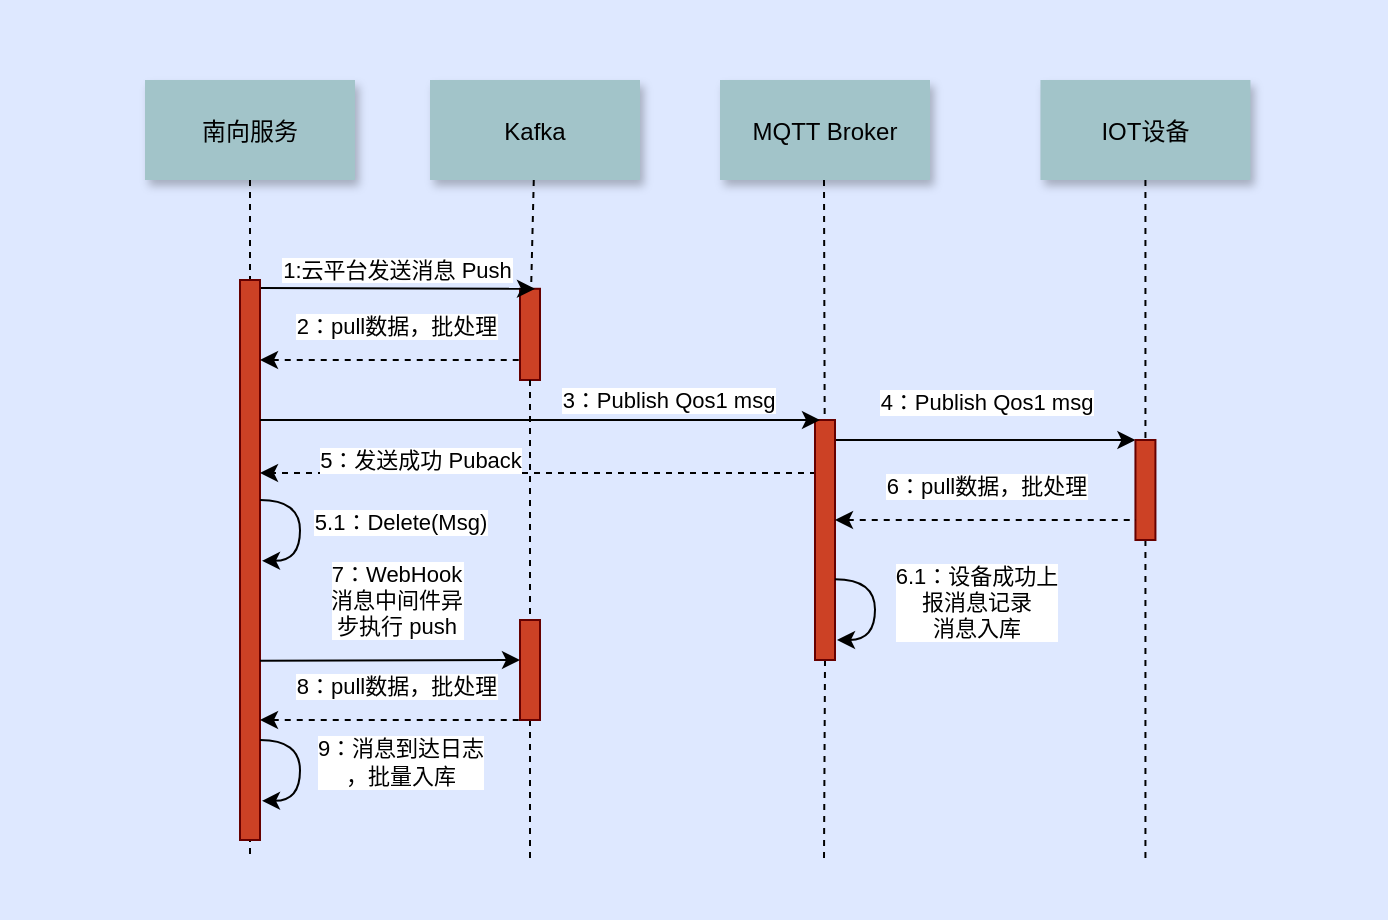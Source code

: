 <mxfile version="14.2.9" type="github">
  <diagram id="nNrxbBQGZD3dQ9b2gms4" name="第 1 页">
    <mxGraphModel dx="1178" dy="655" grid="0" gridSize="10" guides="1" tooltips="1" connect="1" arrows="1" fold="1" page="0" pageScale="1" pageWidth="827" pageHeight="1169" math="0" shadow="0">
      <root>
        <mxCell id="0" />
        <mxCell id="1" parent="0" />
        <mxCell id="_NeroS5PR03IgRyvDBON-1" value="" style="fillColor=#DEE8FF;strokeColor=none" parent="1" vertex="1">
          <mxGeometry x="80" y="20" width="694" height="460" as="geometry" />
        </mxCell>
        <mxCell id="_NeroS5PR03IgRyvDBON-2" value="南向服务" style="shadow=1;fillColor=#A2C4C9;strokeColor=none" parent="1" vertex="1">
          <mxGeometry x="152.5" y="60" width="105" height="50" as="geometry" />
        </mxCell>
        <mxCell id="_NeroS5PR03IgRyvDBON-5" value="" style="fillColor=#CC4125;strokeColor=#660000" parent="1" vertex="1">
          <mxGeometry x="340" y="164.39" width="10" height="45.61" as="geometry" />
        </mxCell>
        <mxCell id="_NeroS5PR03IgRyvDBON-6" value="Kafka" style="shadow=1;fillColor=#A2C4C9;strokeColor=none" parent="1" vertex="1">
          <mxGeometry x="295" y="60" width="105" height="50" as="geometry" />
        </mxCell>
        <mxCell id="_NeroS5PR03IgRyvDBON-7" value="" style="edgeStyle=none;endArrow=none;dashed=1" parent="1" source="_NeroS5PR03IgRyvDBON-6" target="_NeroS5PR03IgRyvDBON-5" edge="1">
          <mxGeometry x="272.335" y="165" width="100" height="100" as="geometry">
            <mxPoint x="347.259" y="110" as="sourcePoint" />
            <mxPoint x="347.576" y="165" as="targetPoint" />
          </mxGeometry>
        </mxCell>
        <mxCell id="_NeroS5PR03IgRyvDBON-8" value="MQTT Broker" style="shadow=1;fillColor=#A2C4C9;strokeColor=none" parent="1" vertex="1">
          <mxGeometry x="440.004" y="60.0" width="105" height="50" as="geometry" />
        </mxCell>
        <mxCell id="_NeroS5PR03IgRyvDBON-9" value="IOT设备" style="shadow=1;fillColor=#A2C4C9;strokeColor=none" parent="1" vertex="1">
          <mxGeometry x="600.22" y="60" width="105" height="50" as="geometry" />
        </mxCell>
        <mxCell id="_NeroS5PR03IgRyvDBON-10" value="" style="edgeStyle=elbowEdgeStyle;elbow=horizontal;endArrow=none;dashed=1" parent="1" source="_NeroS5PR03IgRyvDBON-2" edge="1">
          <mxGeometry x="230.0" y="310" width="100" height="100" as="geometry">
            <mxPoint x="230.0" y="410" as="sourcePoint" />
            <mxPoint x="205" y="220" as="targetPoint" />
          </mxGeometry>
        </mxCell>
        <mxCell id="_NeroS5PR03IgRyvDBON-11" value="" style="edgeStyle=none;dashed=1;endArrow=none" parent="1" edge="1">
          <mxGeometry x="50" y="300" width="100" height="100" as="geometry">
            <mxPoint x="205" y="210" as="sourcePoint" />
            <mxPoint x="205" y="450" as="targetPoint" />
          </mxGeometry>
        </mxCell>
        <mxCell id="_NeroS5PR03IgRyvDBON-12" value="1:云平台发送消息 Push" style="edgeStyle=none;verticalLabelPosition=top;verticalAlign=bottom;entryX=0.75;entryY=0;entryDx=0;entryDy=0;" parent="1" target="_NeroS5PR03IgRyvDBON-5" edge="1">
          <mxGeometry x="242.955" y="77.096" width="100" height="100" as="geometry">
            <mxPoint x="210" y="164" as="sourcePoint" />
            <mxPoint x="320" y="164.386" as="targetPoint" />
          </mxGeometry>
        </mxCell>
        <mxCell id="_NeroS5PR03IgRyvDBON-13" value="" style="edgeStyle=none;endArrow=none;dashed=1;exitX=0.5;exitY=1;exitDx=0;exitDy=0;" parent="1" source="_NeroS5PR03IgRyvDBON-24" edge="1">
          <mxGeometry x="431.488" y="175.0" width="100" height="100" as="geometry">
            <mxPoint x="492.286" y="410" as="sourcePoint" />
            <mxPoint x="492" y="450" as="targetPoint" />
          </mxGeometry>
        </mxCell>
        <mxCell id="_NeroS5PR03IgRyvDBON-14" value="" style="edgeStyle=none;endArrow=none;dashed=1" parent="1" source="_NeroS5PR03IgRyvDBON-26" edge="1">
          <mxGeometry x="592.208" y="175.0" width="100" height="100" as="geometry">
            <mxPoint x="652.729" y="110" as="sourcePoint" />
            <mxPoint x="652.72" y="450" as="targetPoint" />
          </mxGeometry>
        </mxCell>
        <mxCell id="_NeroS5PR03IgRyvDBON-15" value="" style="fillColor=#CC4125;strokeColor=#660000" parent="1" vertex="1">
          <mxGeometry x="200" y="160" width="10" height="280" as="geometry" />
        </mxCell>
        <mxCell id="_NeroS5PR03IgRyvDBON-18" style="edgeStyle=orthogonalEdgeStyle;rounded=0;orthogonalLoop=1;jettySize=auto;html=1;entryX=0.028;entryY=0.089;entryDx=0;entryDy=0;entryPerimeter=0;" parent="1" edge="1">
          <mxGeometry relative="1" as="geometry">
            <Array as="points">
              <mxPoint x="496.72" y="240.0" />
            </Array>
            <mxPoint x="497.22" y="240.0" as="sourcePoint" />
            <mxPoint x="647.72" y="240.01" as="targetPoint" />
          </mxGeometry>
        </mxCell>
        <mxCell id="_NeroS5PR03IgRyvDBON-19" value="4：Publish Qos1 msg" style="edgeLabel;html=1;align=center;verticalAlign=middle;resizable=0;points=[];" parent="_NeroS5PR03IgRyvDBON-18" vertex="1" connectable="0">
          <mxGeometry x="-0.328" y="-1" relative="1" as="geometry">
            <mxPoint x="24.68" y="-20.58" as="offset" />
          </mxGeometry>
        </mxCell>
        <mxCell id="_NeroS5PR03IgRyvDBON-20" value="" style="edgeStyle=none;endArrow=none;dashed=1" parent="1" source="_NeroS5PR03IgRyvDBON-24" edge="1">
          <mxGeometry x="431.488" y="175.0" width="100" height="100" as="geometry">
            <mxPoint x="492" y="110" as="sourcePoint" />
            <mxPoint x="492.444" y="350" as="targetPoint" />
          </mxGeometry>
        </mxCell>
        <mxCell id="_NeroS5PR03IgRyvDBON-21" value="" style="edgeStyle=none;endArrow=none;dashed=1" parent="1" source="EqaIRiOVL16V27noSrxL-5" edge="1">
          <mxGeometry x="376.571" y="339.697" width="100" height="100" as="geometry">
            <mxPoint x="345" y="510" as="sourcePoint" />
            <mxPoint x="345" y="450" as="targetPoint" />
          </mxGeometry>
        </mxCell>
        <mxCell id="_NeroS5PR03IgRyvDBON-22" value="" style="edgeStyle=orthogonalEdgeStyle;rounded=0;orthogonalLoop=1;jettySize=auto;html=1;dashed=1;exitX=0;exitY=0.25;exitDx=0;exitDy=0;" parent="1" edge="1">
          <mxGeometry relative="1" as="geometry">
            <mxPoint x="210" y="256.5" as="targetPoint" />
            <Array as="points">
              <mxPoint x="488" y="256.5" />
            </Array>
            <mxPoint x="487.5" y="250" as="sourcePoint" />
          </mxGeometry>
        </mxCell>
        <mxCell id="_NeroS5PR03IgRyvDBON-23" value="5：发送成功 Puback" style="edgeLabel;html=1;align=center;verticalAlign=middle;resizable=0;points=[];" parent="_NeroS5PR03IgRyvDBON-22" vertex="1" connectable="0">
          <mxGeometry x="-0.372" y="1" relative="1" as="geometry">
            <mxPoint x="-114.83" y="-7.5" as="offset" />
          </mxGeometry>
        </mxCell>
        <mxCell id="_NeroS5PR03IgRyvDBON-24" value="" style="fillColor=#CC4125;strokeColor=#660000" parent="1" vertex="1">
          <mxGeometry x="487.5" y="230" width="10" height="120" as="geometry" />
        </mxCell>
        <mxCell id="_NeroS5PR03IgRyvDBON-25" value="" style="edgeStyle=none;endArrow=none;dashed=1" parent="1" target="_NeroS5PR03IgRyvDBON-24" edge="1">
          <mxGeometry x="431.488" y="175.0" width="100" height="100" as="geometry">
            <mxPoint x="492" y="110" as="sourcePoint" />
            <mxPoint x="492.444" y="350" as="targetPoint" />
          </mxGeometry>
        </mxCell>
        <mxCell id="_NeroS5PR03IgRyvDBON-26" value="" style="fillColor=#CC4125;strokeColor=#660000" parent="1" vertex="1">
          <mxGeometry x="647.72" y="240" width="10" height="50" as="geometry" />
        </mxCell>
        <mxCell id="_NeroS5PR03IgRyvDBON-27" value="" style="edgeStyle=none;endArrow=none;dashed=1" parent="1" source="_NeroS5PR03IgRyvDBON-9" target="_NeroS5PR03IgRyvDBON-26" edge="1">
          <mxGeometry x="592.208" y="175.0" width="100" height="100" as="geometry">
            <mxPoint x="652.72" y="110" as="sourcePoint" />
            <mxPoint x="652.72" y="450" as="targetPoint" />
          </mxGeometry>
        </mxCell>
        <mxCell id="_NeroS5PR03IgRyvDBON-28" style="edgeStyle=orthogonalEdgeStyle;rounded=0;orthogonalLoop=1;jettySize=auto;html=1;entryX=0.028;entryY=0.089;entryDx=0;entryDy=0;entryPerimeter=0;startArrow=classic;startFill=1;endArrow=none;endFill=0;dashed=1;" parent="1" edge="1">
          <mxGeometry relative="1" as="geometry">
            <Array as="points">
              <mxPoint x="497" y="280" />
            </Array>
            <mxPoint x="497.5" y="280" as="sourcePoint" />
            <mxPoint x="648" y="280.01" as="targetPoint" />
          </mxGeometry>
        </mxCell>
        <mxCell id="_NeroS5PR03IgRyvDBON-29" value="6：pull数据，批处理" style="edgeLabel;html=1;align=center;verticalAlign=middle;resizable=0;points=[];" parent="_NeroS5PR03IgRyvDBON-28" vertex="1" connectable="0">
          <mxGeometry x="-0.328" y="-1" relative="1" as="geometry">
            <mxPoint x="24.68" y="-18.71" as="offset" />
          </mxGeometry>
        </mxCell>
        <mxCell id="_NeroS5PR03IgRyvDBON-30" style="edgeStyle=orthogonalEdgeStyle;curved=1;rounded=0;orthogonalLoop=1;jettySize=auto;html=1;exitX=0.928;exitY=0.095;exitDx=0;exitDy=0;exitPerimeter=0;" parent="1" edge="1">
          <mxGeometry relative="1" as="geometry">
            <mxPoint x="497.5" y="309.588" as="sourcePoint" />
            <mxPoint x="498.5" y="339.98" as="targetPoint" />
            <Array as="points">
              <mxPoint x="517.5" y="309.98" />
              <mxPoint x="517.5" y="339.98" />
              <mxPoint x="498.5" y="339.98" />
            </Array>
          </mxGeometry>
        </mxCell>
        <mxCell id="_NeroS5PR03IgRyvDBON-31" value="6.1：设备成功上&lt;br&gt;报消息记录&lt;br&gt;消息入库" style="edgeLabel;html=1;align=center;verticalAlign=middle;resizable=0;points=[];" parent="_NeroS5PR03IgRyvDBON-30" vertex="1" connectable="0">
          <mxGeometry x="-0.314" y="-1" relative="1" as="geometry">
            <mxPoint x="51" y="6.73" as="offset" />
          </mxGeometry>
        </mxCell>
        <mxCell id="_NeroS5PR03IgRyvDBON-32" style="edgeStyle=orthogonalEdgeStyle;curved=1;rounded=0;orthogonalLoop=1;jettySize=auto;html=1;exitX=0.928;exitY=0.095;exitDx=0;exitDy=0;exitPerimeter=0;" parent="1" edge="1">
          <mxGeometry relative="1" as="geometry">
            <mxPoint x="210.0" y="390.008" as="sourcePoint" />
            <mxPoint x="211" y="420.4" as="targetPoint" />
            <Array as="points">
              <mxPoint x="230" y="390.4" />
              <mxPoint x="230" y="420.4" />
              <mxPoint x="211" y="420.4" />
            </Array>
          </mxGeometry>
        </mxCell>
        <mxCell id="_NeroS5PR03IgRyvDBON-33" value="9：消息到达日志&lt;br&gt;，批量入库" style="edgeLabel;html=1;align=center;verticalAlign=middle;resizable=0;points=[];" parent="_NeroS5PR03IgRyvDBON-32" vertex="1" connectable="0">
          <mxGeometry x="-0.314" y="-1" relative="1" as="geometry">
            <mxPoint x="51" y="6.73" as="offset" />
          </mxGeometry>
        </mxCell>
        <mxCell id="EqaIRiOVL16V27noSrxL-1" style="edgeStyle=orthogonalEdgeStyle;rounded=0;orthogonalLoop=1;jettySize=auto;html=1;startArrow=classic;startFill=1;endArrow=none;endFill=0;dashed=1;" edge="1" parent="1">
          <mxGeometry relative="1" as="geometry">
            <Array as="points">
              <mxPoint x="209.5" y="200" />
            </Array>
            <mxPoint x="210" y="200" as="sourcePoint" />
            <mxPoint x="340" y="200" as="targetPoint" />
          </mxGeometry>
        </mxCell>
        <mxCell id="EqaIRiOVL16V27noSrxL-2" value="2：pull数据，批处理" style="edgeLabel;html=1;align=center;verticalAlign=middle;resizable=0;points=[];" vertex="1" connectable="0" parent="EqaIRiOVL16V27noSrxL-1">
          <mxGeometry x="-0.328" y="-1" relative="1" as="geometry">
            <mxPoint x="24.68" y="-18.71" as="offset" />
          </mxGeometry>
        </mxCell>
        <mxCell id="EqaIRiOVL16V27noSrxL-3" style="edgeStyle=orthogonalEdgeStyle;rounded=0;orthogonalLoop=1;jettySize=auto;html=1;" edge="1" parent="1">
          <mxGeometry relative="1" as="geometry">
            <Array as="points">
              <mxPoint x="209.5" y="230" />
            </Array>
            <mxPoint x="210" y="230" as="sourcePoint" />
            <mxPoint x="490" y="230" as="targetPoint" />
          </mxGeometry>
        </mxCell>
        <mxCell id="EqaIRiOVL16V27noSrxL-4" value="3：Publish Qos1 msg" style="edgeLabel;html=1;align=center;verticalAlign=middle;resizable=0;points=[];" vertex="1" connectable="0" parent="EqaIRiOVL16V27noSrxL-3">
          <mxGeometry x="-0.328" y="-1" relative="1" as="geometry">
            <mxPoint x="109.83" y="-11" as="offset" />
          </mxGeometry>
        </mxCell>
        <mxCell id="EqaIRiOVL16V27noSrxL-5" value="" style="fillColor=#CC4125;strokeColor=#660000" vertex="1" parent="1">
          <mxGeometry x="340" y="330" width="10" height="50" as="geometry" />
        </mxCell>
        <mxCell id="EqaIRiOVL16V27noSrxL-6" value="" style="edgeStyle=none;endArrow=none;dashed=1" edge="1" parent="1" source="_NeroS5PR03IgRyvDBON-5" target="EqaIRiOVL16V27noSrxL-5">
          <mxGeometry x="376.571" y="339.697" width="100" height="100" as="geometry">
            <mxPoint x="345" y="210.0" as="sourcePoint" />
            <mxPoint x="345" y="450" as="targetPoint" />
          </mxGeometry>
        </mxCell>
        <mxCell id="EqaIRiOVL16V27noSrxL-7" style="edgeStyle=orthogonalEdgeStyle;curved=1;rounded=0;orthogonalLoop=1;jettySize=auto;html=1;exitX=0.928;exitY=0.095;exitDx=0;exitDy=0;exitPerimeter=0;" edge="1" parent="1">
          <mxGeometry relative="1" as="geometry">
            <mxPoint x="210.0" y="270.028" as="sourcePoint" />
            <mxPoint x="211" y="300.42" as="targetPoint" />
            <Array as="points">
              <mxPoint x="230" y="270.42" />
              <mxPoint x="230" y="300.42" />
              <mxPoint x="211" y="300.42" />
            </Array>
          </mxGeometry>
        </mxCell>
        <mxCell id="EqaIRiOVL16V27noSrxL-8" value="5.1：Delete(Msg)" style="edgeLabel;html=1;align=center;verticalAlign=middle;resizable=0;points=[];" vertex="1" connectable="0" parent="EqaIRiOVL16V27noSrxL-7">
          <mxGeometry x="-0.314" y="-1" relative="1" as="geometry">
            <mxPoint x="51" y="6.73" as="offset" />
          </mxGeometry>
        </mxCell>
        <mxCell id="EqaIRiOVL16V27noSrxL-10" style="edgeStyle=orthogonalEdgeStyle;rounded=0;orthogonalLoop=1;jettySize=auto;html=1;" edge="1" parent="1">
          <mxGeometry relative="1" as="geometry">
            <Array as="points">
              <mxPoint x="209.5" y="350.39" />
            </Array>
            <mxPoint x="210" y="350.39" as="sourcePoint" />
            <mxPoint x="340" y="350" as="targetPoint" />
          </mxGeometry>
        </mxCell>
        <mxCell id="EqaIRiOVL16V27noSrxL-11" value="7：WebHook&lt;br&gt;消息中间件异&lt;br&gt;步执行 push" style="edgeLabel;html=1;align=center;verticalAlign=middle;resizable=0;points=[];" vertex="1" connectable="0" parent="EqaIRiOVL16V27noSrxL-10">
          <mxGeometry x="-0.328" y="-1" relative="1" as="geometry">
            <mxPoint x="24.68" y="-31.26" as="offset" />
          </mxGeometry>
        </mxCell>
        <mxCell id="EqaIRiOVL16V27noSrxL-12" style="edgeStyle=orthogonalEdgeStyle;rounded=0;orthogonalLoop=1;jettySize=auto;html=1;startArrow=classic;startFill=1;endArrow=none;endFill=0;dashed=1;" edge="1" parent="1">
          <mxGeometry relative="1" as="geometry">
            <Array as="points">
              <mxPoint x="209.5" y="380.0" />
            </Array>
            <mxPoint x="210.0" y="380.0" as="sourcePoint" />
            <mxPoint x="340" y="380.0" as="targetPoint" />
          </mxGeometry>
        </mxCell>
        <mxCell id="EqaIRiOVL16V27noSrxL-13" value="8：pull数据，批处理" style="edgeLabel;html=1;align=center;verticalAlign=middle;resizable=0;points=[];" vertex="1" connectable="0" parent="EqaIRiOVL16V27noSrxL-12">
          <mxGeometry x="-0.328" y="-1" relative="1" as="geometry">
            <mxPoint x="24.68" y="-18.71" as="offset" />
          </mxGeometry>
        </mxCell>
      </root>
    </mxGraphModel>
  </diagram>
</mxfile>
